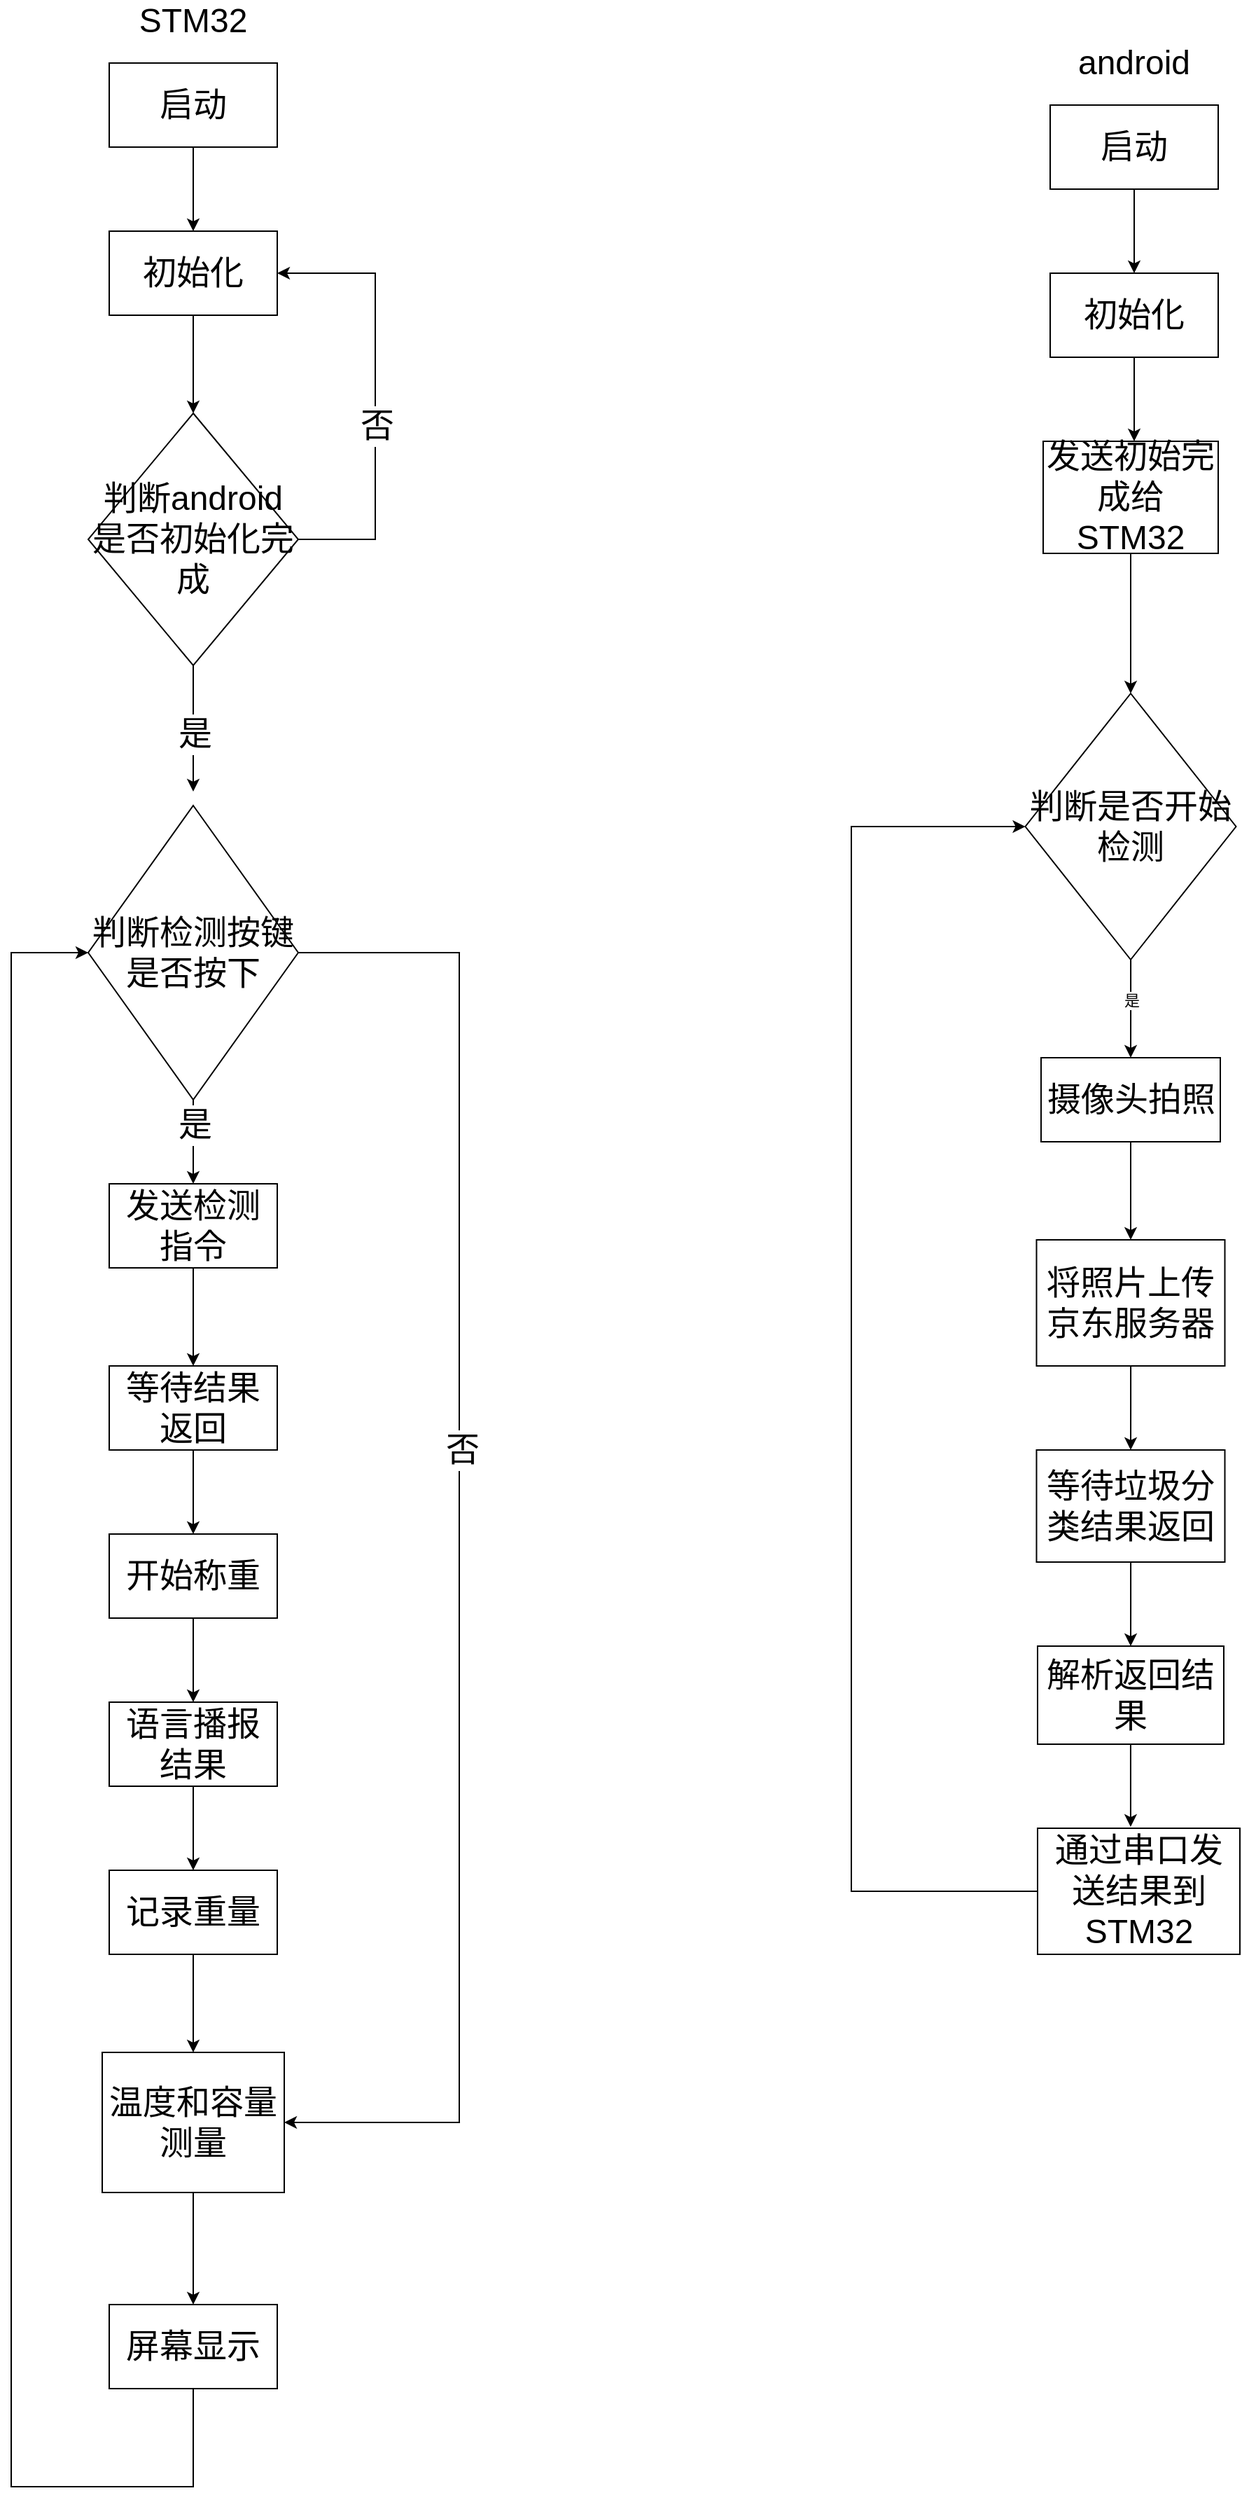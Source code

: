 <mxfile version="13.1.0" type="github"><diagram id="9Wb--HiOI3lc7Gs5Keui" name="Page-1"><mxGraphModel dx="4155" dy="1990" grid="1" gridSize="10" guides="1" tooltips="1" connect="1" arrows="1" fold="1" page="1" pageScale="1" pageWidth="1654" pageHeight="2336" math="0" shadow="0"><root><mxCell id="0"/><mxCell id="1" parent="0"/><mxCell id="5uftNEFB-jNxvhdUoHgg-1" value="&lt;font style=&quot;font-size: 24px&quot;&gt;启动&lt;/font&gt;" style="rounded=0;whiteSpace=wrap;html=1;" vertex="1" parent="1"><mxGeometry x="100" y="80" width="120" height="60" as="geometry"/></mxCell><mxCell id="5uftNEFB-jNxvhdUoHgg-10" style="edgeStyle=orthogonalEdgeStyle;rounded=0;orthogonalLoop=1;jettySize=auto;html=1;" edge="1" parent="1" source="5uftNEFB-jNxvhdUoHgg-2" target="5uftNEFB-jNxvhdUoHgg-7"><mxGeometry relative="1" as="geometry"/></mxCell><mxCell id="5uftNEFB-jNxvhdUoHgg-2" value="&lt;font style=&quot;font-size: 24px&quot;&gt;启动&lt;/font&gt;" style="rounded=0;whiteSpace=wrap;html=1;" vertex="1" parent="1"><mxGeometry x="772" y="110" width="120" height="60" as="geometry"/></mxCell><mxCell id="5uftNEFB-jNxvhdUoHgg-3" value="&lt;font style=&quot;font-size: 24px&quot;&gt;STM32&lt;/font&gt;" style="text;html=1;strokeColor=none;fillColor=none;align=center;verticalAlign=middle;whiteSpace=wrap;rounded=0;" vertex="1" parent="1"><mxGeometry x="140" y="40" width="40" height="20" as="geometry"/></mxCell><mxCell id="5uftNEFB-jNxvhdUoHgg-5" value="&lt;span style=&quot;font-size: 24px&quot;&gt;android&lt;/span&gt;" style="text;html=1;strokeColor=none;fillColor=none;align=center;verticalAlign=middle;whiteSpace=wrap;rounded=0;" vertex="1" parent="1"><mxGeometry x="802" y="70" width="60" height="20" as="geometry"/></mxCell><mxCell id="5uftNEFB-jNxvhdUoHgg-12" style="edgeStyle=orthogonalEdgeStyle;rounded=0;orthogonalLoop=1;jettySize=auto;html=1;entryX=0.5;entryY=0;entryDx=0;entryDy=0;" edge="1" parent="1" source="5uftNEFB-jNxvhdUoHgg-6" target="5uftNEFB-jNxvhdUoHgg-11"><mxGeometry relative="1" as="geometry"/></mxCell><mxCell id="5uftNEFB-jNxvhdUoHgg-6" value="&lt;font style=&quot;font-size: 24px&quot;&gt;初始化&lt;/font&gt;" style="rounded=0;whiteSpace=wrap;html=1;" vertex="1" parent="1"><mxGeometry x="100" y="200" width="120" height="60" as="geometry"/></mxCell><mxCell id="5uftNEFB-jNxvhdUoHgg-14" style="edgeStyle=orthogonalEdgeStyle;rounded=0;orthogonalLoop=1;jettySize=auto;html=1;" edge="1" parent="1" source="5uftNEFB-jNxvhdUoHgg-7"><mxGeometry relative="1" as="geometry"><mxPoint x="832" y="350" as="targetPoint"/></mxGeometry></mxCell><mxCell id="5uftNEFB-jNxvhdUoHgg-7" value="&lt;font style=&quot;font-size: 24px&quot;&gt;初始化&lt;/font&gt;" style="rounded=0;whiteSpace=wrap;html=1;" vertex="1" parent="1"><mxGeometry x="772" y="230" width="120" height="60" as="geometry"/></mxCell><mxCell id="5uftNEFB-jNxvhdUoHgg-9" value="" style="endArrow=classic;html=1;exitX=0.5;exitY=1;exitDx=0;exitDy=0;" edge="1" parent="1" source="5uftNEFB-jNxvhdUoHgg-1" target="5uftNEFB-jNxvhdUoHgg-6"><mxGeometry width="50" height="50" relative="1" as="geometry"><mxPoint x="380" y="420" as="sourcePoint"/><mxPoint x="440" y="370" as="targetPoint"/></mxGeometry></mxCell><mxCell id="5uftNEFB-jNxvhdUoHgg-15" style="edgeStyle=orthogonalEdgeStyle;rounded=0;orthogonalLoop=1;jettySize=auto;html=1;" edge="1" parent="1" source="5uftNEFB-jNxvhdUoHgg-11"><mxGeometry relative="1" as="geometry"><mxPoint x="160" y="600" as="targetPoint"/></mxGeometry></mxCell><mxCell id="5uftNEFB-jNxvhdUoHgg-21" value="&lt;font style=&quot;font-size: 24px&quot;&gt;是&lt;/font&gt;" style="edgeLabel;html=1;align=center;verticalAlign=middle;resizable=0;points=[];" vertex="1" connectable="0" parent="5uftNEFB-jNxvhdUoHgg-15"><mxGeometry x="0.092" relative="1" as="geometry"><mxPoint as="offset"/></mxGeometry></mxCell><mxCell id="5uftNEFB-jNxvhdUoHgg-18" style="edgeStyle=orthogonalEdgeStyle;rounded=0;orthogonalLoop=1;jettySize=auto;html=1;entryX=1;entryY=0.5;entryDx=0;entryDy=0;" edge="1" parent="1" source="5uftNEFB-jNxvhdUoHgg-11" target="5uftNEFB-jNxvhdUoHgg-6"><mxGeometry relative="1" as="geometry"><mxPoint x="280" y="240" as="targetPoint"/><Array as="points"><mxPoint x="290" y="420"/><mxPoint x="290" y="230"/></Array></mxGeometry></mxCell><mxCell id="5uftNEFB-jNxvhdUoHgg-19" value="&lt;font style=&quot;font-size: 24px&quot;&gt;否&lt;/font&gt;" style="edgeLabel;html=1;align=center;verticalAlign=middle;resizable=0;points=[];" vertex="1" connectable="0" parent="5uftNEFB-jNxvhdUoHgg-18"><mxGeometry x="-0.135" y="-1" relative="1" as="geometry"><mxPoint as="offset"/></mxGeometry></mxCell><mxCell id="5uftNEFB-jNxvhdUoHgg-11" value="&lt;font style=&quot;font-size: 24px&quot;&gt;判断android是否初始化完成&lt;/font&gt;" style="rhombus;whiteSpace=wrap;html=1;" vertex="1" parent="1"><mxGeometry x="85" y="330" width="150" height="180" as="geometry"/></mxCell><mxCell id="5uftNEFB-jNxvhdUoHgg-45" style="edgeStyle=orthogonalEdgeStyle;rounded=0;orthogonalLoop=1;jettySize=auto;html=1;entryX=0.5;entryY=0;entryDx=0;entryDy=0;" edge="1" parent="1" source="5uftNEFB-jNxvhdUoHgg-13"><mxGeometry relative="1" as="geometry"><mxPoint x="829.5" y="530" as="targetPoint"/></mxGeometry></mxCell><mxCell id="5uftNEFB-jNxvhdUoHgg-13" value="&lt;font style=&quot;font-size: 24px&quot;&gt;发送初始完成给STM32&lt;/font&gt;" style="rounded=0;whiteSpace=wrap;html=1;" vertex="1" parent="1"><mxGeometry x="767" y="350" width="125" height="80" as="geometry"/></mxCell><mxCell id="5uftNEFB-jNxvhdUoHgg-24" style="edgeStyle=orthogonalEdgeStyle;rounded=0;orthogonalLoop=1;jettySize=auto;html=1;" edge="1" parent="1" source="5uftNEFB-jNxvhdUoHgg-23"><mxGeometry relative="1" as="geometry"><mxPoint x="160" y="880" as="targetPoint"/></mxGeometry></mxCell><mxCell id="5uftNEFB-jNxvhdUoHgg-25" value="&lt;font style=&quot;font-size: 24px&quot;&gt;是&lt;/font&gt;" style="edgeLabel;html=1;align=center;verticalAlign=middle;resizable=0;points=[];" vertex="1" connectable="0" parent="5uftNEFB-jNxvhdUoHgg-24"><mxGeometry x="0.117" y="1" relative="1" as="geometry"><mxPoint x="-1" y="-15.86" as="offset"/></mxGeometry></mxCell><mxCell id="5uftNEFB-jNxvhdUoHgg-41" style="edgeStyle=orthogonalEdgeStyle;rounded=0;orthogonalLoop=1;jettySize=auto;html=1;entryX=1;entryY=0.5;entryDx=0;entryDy=0;" edge="1" parent="1" source="5uftNEFB-jNxvhdUoHgg-23" target="5uftNEFB-jNxvhdUoHgg-38"><mxGeometry relative="1" as="geometry"><mxPoint x="310" y="1570" as="targetPoint"/><Array as="points"><mxPoint x="350" y="715"/><mxPoint x="350" y="1550"/></Array></mxGeometry></mxCell><mxCell id="5uftNEFB-jNxvhdUoHgg-42" value="&lt;font style=&quot;font-size: 24px&quot;&gt;否&lt;/font&gt;" style="edgeLabel;html=1;align=center;verticalAlign=middle;resizable=0;points=[];" vertex="1" connectable="0" parent="5uftNEFB-jNxvhdUoHgg-41"><mxGeometry x="-0.126" y="2" relative="1" as="geometry"><mxPoint as="offset"/></mxGeometry></mxCell><mxCell id="5uftNEFB-jNxvhdUoHgg-23" value="&lt;font style=&quot;font-size: 24px&quot;&gt;判断检测按键是否按下&lt;/font&gt;" style="rhombus;whiteSpace=wrap;html=1;" vertex="1" parent="1"><mxGeometry x="85" y="610" width="150" height="210" as="geometry"/></mxCell><mxCell id="5uftNEFB-jNxvhdUoHgg-29" style="edgeStyle=orthogonalEdgeStyle;rounded=0;orthogonalLoop=1;jettySize=auto;html=1;entryX=0.5;entryY=0;entryDx=0;entryDy=0;" edge="1" parent="1" source="5uftNEFB-jNxvhdUoHgg-27" target="5uftNEFB-jNxvhdUoHgg-28"><mxGeometry relative="1" as="geometry"/></mxCell><mxCell id="5uftNEFB-jNxvhdUoHgg-27" value="&lt;font style=&quot;font-size: 24px&quot;&gt;发送检测指令&lt;/font&gt;" style="rounded=0;whiteSpace=wrap;html=1;" vertex="1" parent="1"><mxGeometry x="100" y="880" width="120" height="60" as="geometry"/></mxCell><mxCell id="5uftNEFB-jNxvhdUoHgg-32" style="edgeStyle=orthogonalEdgeStyle;rounded=0;orthogonalLoop=1;jettySize=auto;html=1;" edge="1" parent="1" source="5uftNEFB-jNxvhdUoHgg-28" target="5uftNEFB-jNxvhdUoHgg-31"><mxGeometry relative="1" as="geometry"/></mxCell><mxCell id="5uftNEFB-jNxvhdUoHgg-28" value="&lt;font style=&quot;font-size: 24px&quot;&gt;等待结果返回&lt;/font&gt;" style="rounded=0;whiteSpace=wrap;html=1;" vertex="1" parent="1"><mxGeometry x="100" y="1010" width="120" height="60" as="geometry"/></mxCell><mxCell id="5uftNEFB-jNxvhdUoHgg-34" style="edgeStyle=orthogonalEdgeStyle;rounded=0;orthogonalLoop=1;jettySize=auto;html=1;" edge="1" parent="1" source="5uftNEFB-jNxvhdUoHgg-31" target="5uftNEFB-jNxvhdUoHgg-33"><mxGeometry relative="1" as="geometry"/></mxCell><mxCell id="5uftNEFB-jNxvhdUoHgg-31" value="&lt;font style=&quot;font-size: 24px&quot;&gt;开始称重&lt;/font&gt;" style="rounded=0;whiteSpace=wrap;html=1;" vertex="1" parent="1"><mxGeometry x="100" y="1130" width="120" height="60" as="geometry"/></mxCell><mxCell id="5uftNEFB-jNxvhdUoHgg-36" style="edgeStyle=orthogonalEdgeStyle;rounded=0;orthogonalLoop=1;jettySize=auto;html=1;entryX=0.5;entryY=0;entryDx=0;entryDy=0;" edge="1" parent="1" source="5uftNEFB-jNxvhdUoHgg-33" target="5uftNEFB-jNxvhdUoHgg-35"><mxGeometry relative="1" as="geometry"/></mxCell><mxCell id="5uftNEFB-jNxvhdUoHgg-33" value="&lt;font style=&quot;font-size: 24px&quot;&gt;语言播报结果&lt;/font&gt;" style="rounded=0;whiteSpace=wrap;html=1;" vertex="1" parent="1"><mxGeometry x="100" y="1250" width="120" height="60" as="geometry"/></mxCell><mxCell id="5uftNEFB-jNxvhdUoHgg-39" style="edgeStyle=orthogonalEdgeStyle;rounded=0;orthogonalLoop=1;jettySize=auto;html=1;entryX=0.5;entryY=0;entryDx=0;entryDy=0;" edge="1" parent="1" source="5uftNEFB-jNxvhdUoHgg-35" target="5uftNEFB-jNxvhdUoHgg-38"><mxGeometry relative="1" as="geometry"/></mxCell><mxCell id="5uftNEFB-jNxvhdUoHgg-35" value="&lt;font style=&quot;font-size: 24px&quot;&gt;记录重量&lt;/font&gt;" style="rounded=0;whiteSpace=wrap;html=1;" vertex="1" parent="1"><mxGeometry x="100" y="1370" width="120" height="60" as="geometry"/></mxCell><mxCell id="5uftNEFB-jNxvhdUoHgg-43" style="edgeStyle=orthogonalEdgeStyle;rounded=0;orthogonalLoop=1;jettySize=auto;html=1;entryX=0;entryY=0.5;entryDx=0;entryDy=0;" edge="1" parent="1" source="5uftNEFB-jNxvhdUoHgg-37" target="5uftNEFB-jNxvhdUoHgg-23"><mxGeometry relative="1" as="geometry"><mxPoint x="20" y="710" as="targetPoint"/><Array as="points"><mxPoint x="160" y="1810"/><mxPoint x="30" y="1810"/><mxPoint x="30" y="715"/></Array></mxGeometry></mxCell><mxCell id="5uftNEFB-jNxvhdUoHgg-37" value="&lt;font style=&quot;font-size: 24px&quot;&gt;屏幕显示&lt;/font&gt;" style="rounded=0;whiteSpace=wrap;html=1;" vertex="1" parent="1"><mxGeometry x="100" y="1680" width="120" height="60" as="geometry"/></mxCell><mxCell id="5uftNEFB-jNxvhdUoHgg-40" style="edgeStyle=orthogonalEdgeStyle;rounded=0;orthogonalLoop=1;jettySize=auto;html=1;" edge="1" parent="1" source="5uftNEFB-jNxvhdUoHgg-38" target="5uftNEFB-jNxvhdUoHgg-37"><mxGeometry relative="1" as="geometry"/></mxCell><mxCell id="5uftNEFB-jNxvhdUoHgg-38" value="&lt;font style=&quot;font-size: 24px&quot;&gt;温度和容量测量&lt;/font&gt;" style="rounded=0;whiteSpace=wrap;html=1;" vertex="1" parent="1"><mxGeometry x="95" y="1500" width="130" height="100" as="geometry"/></mxCell><mxCell id="5uftNEFB-jNxvhdUoHgg-48" style="edgeStyle=orthogonalEdgeStyle;rounded=0;orthogonalLoop=1;jettySize=auto;html=1;entryX=0.5;entryY=0;entryDx=0;entryDy=0;" edge="1" parent="1" source="5uftNEFB-jNxvhdUoHgg-46" target="5uftNEFB-jNxvhdUoHgg-47"><mxGeometry relative="1" as="geometry"/></mxCell><mxCell id="5uftNEFB-jNxvhdUoHgg-53" value="是" style="edgeLabel;html=1;align=center;verticalAlign=middle;resizable=0;points=[];" vertex="1" connectable="0" parent="5uftNEFB-jNxvhdUoHgg-48"><mxGeometry x="-0.171" relative="1" as="geometry"><mxPoint as="offset"/></mxGeometry></mxCell><mxCell id="5uftNEFB-jNxvhdUoHgg-46" value="&lt;font style=&quot;font-size: 24px&quot;&gt;判断是否开始检测&lt;/font&gt;" style="rhombus;whiteSpace=wrap;html=1;" vertex="1" parent="1"><mxGeometry x="754.25" y="530" width="150.5" height="190" as="geometry"/></mxCell><mxCell id="5uftNEFB-jNxvhdUoHgg-54" style="edgeStyle=orthogonalEdgeStyle;rounded=0;orthogonalLoop=1;jettySize=auto;html=1;entryX=0.5;entryY=0;entryDx=0;entryDy=0;" edge="1" parent="1" source="5uftNEFB-jNxvhdUoHgg-47" target="5uftNEFB-jNxvhdUoHgg-49"><mxGeometry relative="1" as="geometry"/></mxCell><mxCell id="5uftNEFB-jNxvhdUoHgg-47" value="&lt;font style=&quot;font-size: 24px&quot;&gt;摄像头拍照&lt;/font&gt;" style="rounded=0;whiteSpace=wrap;html=1;" vertex="1" parent="1"><mxGeometry x="765.5" y="790" width="128" height="60" as="geometry"/></mxCell><mxCell id="5uftNEFB-jNxvhdUoHgg-55" style="edgeStyle=orthogonalEdgeStyle;rounded=0;orthogonalLoop=1;jettySize=auto;html=1;entryX=0.5;entryY=0;entryDx=0;entryDy=0;" edge="1" parent="1" source="5uftNEFB-jNxvhdUoHgg-49" target="5uftNEFB-jNxvhdUoHgg-50"><mxGeometry relative="1" as="geometry"/></mxCell><mxCell id="5uftNEFB-jNxvhdUoHgg-49" value="&lt;font style=&quot;font-size: 24px&quot;&gt;将照片上传京东服务器&lt;/font&gt;" style="rounded=0;whiteSpace=wrap;html=1;" vertex="1" parent="1"><mxGeometry x="762.25" y="920" width="134.5" height="90" as="geometry"/></mxCell><mxCell id="5uftNEFB-jNxvhdUoHgg-56" style="edgeStyle=orthogonalEdgeStyle;rounded=0;orthogonalLoop=1;jettySize=auto;html=1;entryX=0.5;entryY=0;entryDx=0;entryDy=0;" edge="1" parent="1" source="5uftNEFB-jNxvhdUoHgg-50" target="5uftNEFB-jNxvhdUoHgg-51"><mxGeometry relative="1" as="geometry"/></mxCell><mxCell id="5uftNEFB-jNxvhdUoHgg-50" value="&lt;font style=&quot;font-size: 24px&quot;&gt;等待垃圾分类结果返回&lt;/font&gt;" style="rounded=0;whiteSpace=wrap;html=1;" vertex="1" parent="1"><mxGeometry x="762.25" y="1070" width="134.5" height="80" as="geometry"/></mxCell><mxCell id="5uftNEFB-jNxvhdUoHgg-57" style="edgeStyle=orthogonalEdgeStyle;rounded=0;orthogonalLoop=1;jettySize=auto;html=1;entryX=0.46;entryY=-0.011;entryDx=0;entryDy=0;entryPerimeter=0;" edge="1" parent="1" source="5uftNEFB-jNxvhdUoHgg-51" target="5uftNEFB-jNxvhdUoHgg-52"><mxGeometry relative="1" as="geometry"/></mxCell><mxCell id="5uftNEFB-jNxvhdUoHgg-51" value="&lt;font style=&quot;font-size: 24px&quot;&gt;解析返回结果&lt;/font&gt;" style="rounded=0;whiteSpace=wrap;html=1;" vertex="1" parent="1"><mxGeometry x="763" y="1210" width="133" height="70" as="geometry"/></mxCell><mxCell id="5uftNEFB-jNxvhdUoHgg-58" style="edgeStyle=orthogonalEdgeStyle;rounded=0;orthogonalLoop=1;jettySize=auto;html=1;entryX=0;entryY=0.5;entryDx=0;entryDy=0;" edge="1" parent="1" source="5uftNEFB-jNxvhdUoHgg-52" target="5uftNEFB-jNxvhdUoHgg-46"><mxGeometry relative="1" as="geometry"><mxPoint x="520" y="960" as="targetPoint"/><Array as="points"><mxPoint x="630" y="1385"/><mxPoint x="630" y="625"/></Array></mxGeometry></mxCell><mxCell id="5uftNEFB-jNxvhdUoHgg-52" value="&lt;font style=&quot;font-size: 24px&quot;&gt;通过串口发送结果到STM32&lt;/font&gt;" style="rounded=0;whiteSpace=wrap;html=1;" vertex="1" parent="1"><mxGeometry x="763" y="1340" width="144.5" height="90" as="geometry"/></mxCell></root></mxGraphModel></diagram></mxfile>